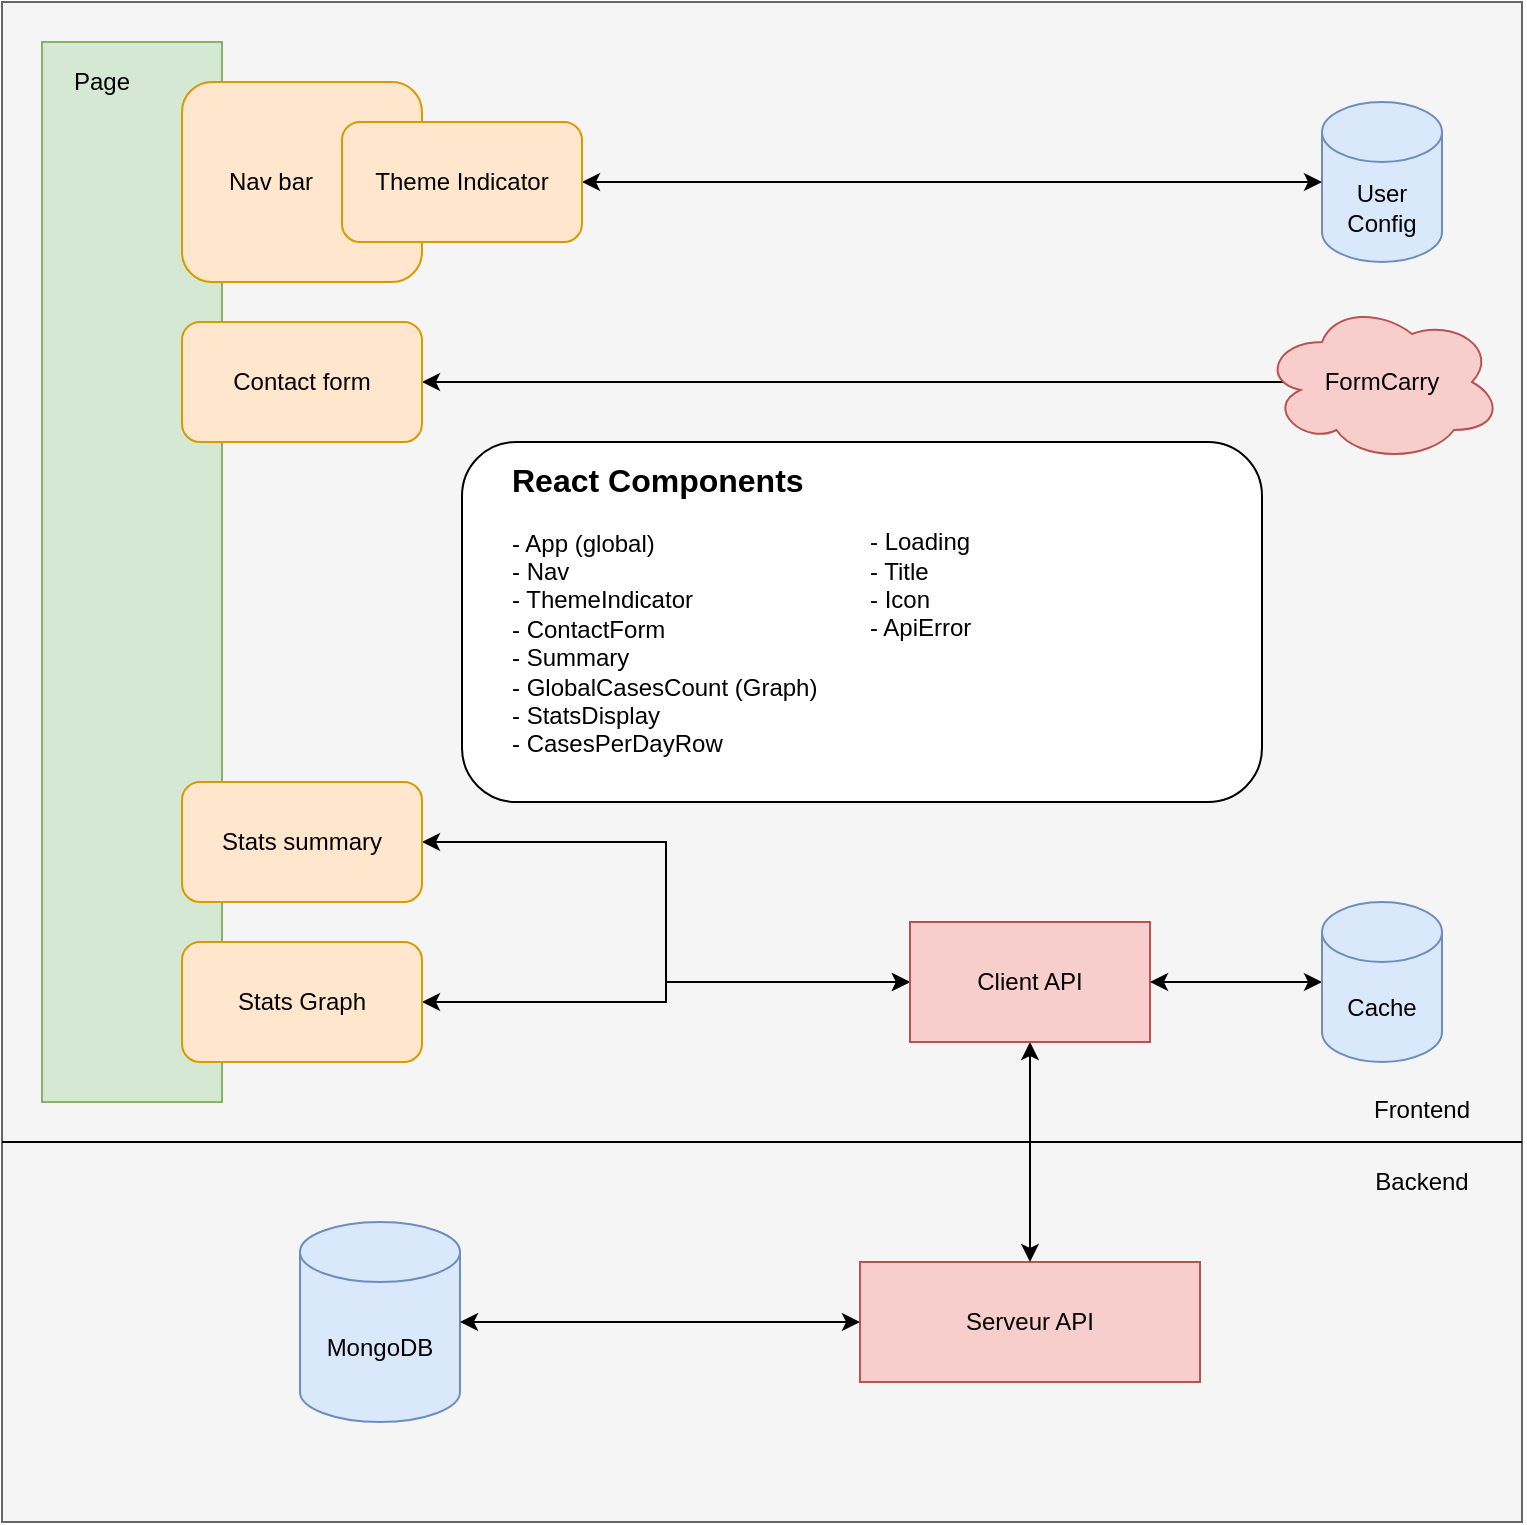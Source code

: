 <mxfile version="14.4.3" type="device"><diagram id="Nhz_eRbRe94JhJd9UzZA" name="Page-1"><mxGraphModel dx="1718" dy="963" grid="1" gridSize="10" guides="1" tooltips="1" connect="1" arrows="1" fold="1" page="1" pageScale="1" pageWidth="827" pageHeight="1169" math="0" shadow="0"><root><mxCell id="0"/><mxCell id="1" parent="0"/><mxCell id="zaZeXLqmIFiB8a8eAc9L-4" value="" style="whiteSpace=wrap;html=1;aspect=fixed;fillColor=#f5f5f5;strokeColor=#666666;fontColor=#333333;" vertex="1" parent="1"><mxGeometry x="40" y="40" width="760" height="760" as="geometry"/></mxCell><mxCell id="zaZeXLqmIFiB8a8eAc9L-8" value="" style="endArrow=none;html=1;exitX=0;exitY=0.75;exitDx=0;exitDy=0;entryX=1;entryY=0.75;entryDx=0;entryDy=0;" edge="1" parent="1" source="zaZeXLqmIFiB8a8eAc9L-4" target="zaZeXLqmIFiB8a8eAc9L-4"><mxGeometry width="50" height="50" relative="1" as="geometry"><mxPoint x="80" y="690" as="sourcePoint"/><mxPoint x="130" y="640" as="targetPoint"/></mxGeometry></mxCell><mxCell id="zaZeXLqmIFiB8a8eAc9L-9" value="" style="group" vertex="1" connectable="0" parent="1"><mxGeometry x="189" y="650" width="450" height="100" as="geometry"/></mxCell><mxCell id="zaZeXLqmIFiB8a8eAc9L-5" value="MongoDB" style="shape=cylinder3;whiteSpace=wrap;html=1;boundedLbl=1;backgroundOutline=1;size=15;fillColor=#dae8fc;strokeColor=#6c8ebf;" vertex="1" parent="zaZeXLqmIFiB8a8eAc9L-9"><mxGeometry width="80" height="100" as="geometry"/></mxCell><mxCell id="zaZeXLqmIFiB8a8eAc9L-6" value="Serveur API" style="rounded=0;whiteSpace=wrap;html=1;fillColor=#f8cecc;strokeColor=#b85450;" vertex="1" parent="zaZeXLqmIFiB8a8eAc9L-9"><mxGeometry x="280" y="20" width="170" height="60" as="geometry"/></mxCell><mxCell id="zaZeXLqmIFiB8a8eAc9L-7" style="edgeStyle=orthogonalEdgeStyle;rounded=0;orthogonalLoop=1;jettySize=auto;html=1;entryX=0;entryY=0.5;entryDx=0;entryDy=0;startArrow=classic;startFill=1;" edge="1" parent="zaZeXLqmIFiB8a8eAc9L-9" source="zaZeXLqmIFiB8a8eAc9L-5" target="zaZeXLqmIFiB8a8eAc9L-6"><mxGeometry relative="1" as="geometry"/></mxCell><mxCell id="zaZeXLqmIFiB8a8eAc9L-13" style="edgeStyle=orthogonalEdgeStyle;rounded=0;orthogonalLoop=1;jettySize=auto;html=1;entryX=0.5;entryY=0;entryDx=0;entryDy=0;startArrow=classic;startFill=1;" edge="1" parent="1" source="zaZeXLqmIFiB8a8eAc9L-10" target="zaZeXLqmIFiB8a8eAc9L-6"><mxGeometry relative="1" as="geometry"/></mxCell><mxCell id="zaZeXLqmIFiB8a8eAc9L-23" style="edgeStyle=orthogonalEdgeStyle;rounded=0;orthogonalLoop=1;jettySize=auto;html=1;exitX=0;exitY=0.5;exitDx=0;exitDy=0;entryX=1;entryY=0.5;entryDx=0;entryDy=0;startArrow=classic;startFill=1;" edge="1" parent="1" source="zaZeXLqmIFiB8a8eAc9L-10" target="zaZeXLqmIFiB8a8eAc9L-21"><mxGeometry relative="1" as="geometry"/></mxCell><mxCell id="zaZeXLqmIFiB8a8eAc9L-24" style="edgeStyle=orthogonalEdgeStyle;rounded=0;orthogonalLoop=1;jettySize=auto;html=1;entryX=1;entryY=0.5;entryDx=0;entryDy=0;startArrow=classic;startFill=1;" edge="1" parent="1" source="zaZeXLqmIFiB8a8eAc9L-10" target="zaZeXLqmIFiB8a8eAc9L-22"><mxGeometry relative="1" as="geometry"/></mxCell><mxCell id="zaZeXLqmIFiB8a8eAc9L-10" value="Client API" style="rounded=0;whiteSpace=wrap;html=1;fillColor=#f8cecc;strokeColor=#b85450;" vertex="1" parent="1"><mxGeometry x="494" y="500" width="120" height="60" as="geometry"/></mxCell><mxCell id="zaZeXLqmIFiB8a8eAc9L-12" style="edgeStyle=orthogonalEdgeStyle;rounded=0;orthogonalLoop=1;jettySize=auto;html=1;entryX=1;entryY=0.5;entryDx=0;entryDy=0;startArrow=classic;startFill=1;" edge="1" parent="1" source="zaZeXLqmIFiB8a8eAc9L-11" target="zaZeXLqmIFiB8a8eAc9L-10"><mxGeometry relative="1" as="geometry"/></mxCell><mxCell id="zaZeXLqmIFiB8a8eAc9L-11" value="Cache" style="shape=cylinder3;whiteSpace=wrap;html=1;boundedLbl=1;backgroundOutline=1;size=15;fillColor=#dae8fc;strokeColor=#6c8ebf;" vertex="1" parent="1"><mxGeometry x="700" y="490" width="60" height="80" as="geometry"/></mxCell><mxCell id="zaZeXLqmIFiB8a8eAc9L-14" value="" style="rounded=0;whiteSpace=wrap;html=1;fillColor=#d5e8d4;strokeColor=#82b366;" vertex="1" parent="1"><mxGeometry x="60" y="60" width="90" height="530" as="geometry"/></mxCell><mxCell id="zaZeXLqmIFiB8a8eAc9L-15" value="Page" style="text;html=1;strokeColor=none;fillColor=none;align=center;verticalAlign=middle;whiteSpace=wrap;rounded=0;" vertex="1" parent="1"><mxGeometry x="70" y="70" width="40" height="20" as="geometry"/></mxCell><mxCell id="zaZeXLqmIFiB8a8eAc9L-16" value="&lt;div&gt;User&lt;br&gt;&lt;/div&gt;&lt;div&gt;Config&lt;/div&gt;" style="shape=cylinder3;whiteSpace=wrap;html=1;boundedLbl=1;backgroundOutline=1;size=15;fillColor=#dae8fc;strokeColor=#6c8ebf;" vertex="1" parent="1"><mxGeometry x="700" y="90" width="60" height="80" as="geometry"/></mxCell><mxCell id="zaZeXLqmIFiB8a8eAc9L-18" style="edgeStyle=orthogonalEdgeStyle;rounded=0;orthogonalLoop=1;jettySize=auto;html=1;entryX=0;entryY=0.5;entryDx=0;entryDy=0;entryPerimeter=0;startArrow=classic;startFill=1;" edge="1" parent="1" source="zaZeXLqmIFiB8a8eAc9L-17" target="zaZeXLqmIFiB8a8eAc9L-16"><mxGeometry relative="1" as="geometry"/></mxCell><mxCell id="zaZeXLqmIFiB8a8eAc9L-19" value="" style="rounded=1;whiteSpace=wrap;html=1;fillColor=#ffe6cc;strokeColor=#d79b00;" vertex="1" parent="1"><mxGeometry x="130" y="80" width="120" height="100" as="geometry"/></mxCell><mxCell id="zaZeXLqmIFiB8a8eAc9L-17" value="Theme Indicator" style="rounded=1;whiteSpace=wrap;html=1;fillColor=#ffe6cc;strokeColor=#d79b00;" vertex="1" parent="1"><mxGeometry x="210" y="100" width="120" height="60" as="geometry"/></mxCell><mxCell id="zaZeXLqmIFiB8a8eAc9L-20" value="Nav bar" style="text;html=1;strokeColor=none;fillColor=none;align=center;verticalAlign=middle;whiteSpace=wrap;rounded=0;" vertex="1" parent="1"><mxGeometry x="149" y="120" width="51" height="20" as="geometry"/></mxCell><mxCell id="zaZeXLqmIFiB8a8eAc9L-21" value="Stats summary" style="rounded=1;whiteSpace=wrap;html=1;fillColor=#ffe6cc;strokeColor=#d79b00;" vertex="1" parent="1"><mxGeometry x="130" y="430" width="120" height="60" as="geometry"/></mxCell><mxCell id="zaZeXLqmIFiB8a8eAc9L-22" value="Stats Graph" style="rounded=1;whiteSpace=wrap;html=1;fillColor=#ffe6cc;strokeColor=#d79b00;" vertex="1" parent="1"><mxGeometry x="130" y="510" width="120" height="60" as="geometry"/></mxCell><mxCell id="zaZeXLqmIFiB8a8eAc9L-27" style="edgeStyle=orthogonalEdgeStyle;rounded=0;orthogonalLoop=1;jettySize=auto;html=1;entryX=0.417;entryY=0.5;entryDx=0;entryDy=0;entryPerimeter=0;startArrow=classic;startFill=1;" edge="1" parent="1" source="zaZeXLqmIFiB8a8eAc9L-25" target="zaZeXLqmIFiB8a8eAc9L-26"><mxGeometry relative="1" as="geometry"/></mxCell><mxCell id="zaZeXLqmIFiB8a8eAc9L-25" value="Contact form" style="rounded=1;whiteSpace=wrap;html=1;fillColor=#ffe6cc;strokeColor=#d79b00;" vertex="1" parent="1"><mxGeometry x="130" y="200" width="120" height="60" as="geometry"/></mxCell><mxCell id="zaZeXLqmIFiB8a8eAc9L-26" value="FormCarry" style="ellipse;shape=cloud;whiteSpace=wrap;html=1;fillColor=#f8cecc;strokeColor=#b85450;" vertex="1" parent="1"><mxGeometry x="670" y="190" width="120" height="80" as="geometry"/></mxCell><mxCell id="zaZeXLqmIFiB8a8eAc9L-28" value="Frontend" style="text;html=1;strokeColor=none;fillColor=none;align=center;verticalAlign=middle;whiteSpace=wrap;rounded=0;" vertex="1" parent="1"><mxGeometry x="730" y="584" width="40" height="20" as="geometry"/></mxCell><mxCell id="zaZeXLqmIFiB8a8eAc9L-29" value="Backend" style="text;html=1;strokeColor=none;fillColor=none;align=center;verticalAlign=middle;whiteSpace=wrap;rounded=0;" vertex="1" parent="1"><mxGeometry x="730" y="620" width="40" height="20" as="geometry"/></mxCell><mxCell id="zaZeXLqmIFiB8a8eAc9L-30" value="" style="rounded=1;whiteSpace=wrap;html=1;" vertex="1" parent="1"><mxGeometry x="270" y="260" width="400" height="180" as="geometry"/></mxCell><mxCell id="zaZeXLqmIFiB8a8eAc9L-31" value="&lt;div&gt;&lt;font size=&quot;1&quot;&gt;&lt;b style=&quot;font-size: 16px&quot;&gt;React Components&lt;/b&gt;&lt;br&gt;&lt;/font&gt;&lt;/div&gt;&lt;div&gt;&lt;br&gt;&lt;/div&gt;&lt;div&gt;- App (global)&lt;/div&gt;&lt;div&gt;- Nav&lt;/div&gt;&lt;div&gt;- ThemeIndicator&lt;/div&gt;&lt;div&gt;- ContactForm&lt;/div&gt;&lt;div&gt;- Summary&lt;/div&gt;&lt;div&gt;- GlobalCasesCount (Graph)&lt;/div&gt;&lt;div&gt;- StatsDisplay&lt;/div&gt;&lt;div&gt;- CasesPerDayRow&lt;/div&gt;" style="text;html=1;strokeColor=none;fillColor=none;spacing=5;spacingTop=-20;whiteSpace=wrap;overflow=hidden;rounded=0;" vertex="1" parent="1"><mxGeometry x="290" y="280" width="190" height="140" as="geometry"/></mxCell><mxCell id="zaZeXLqmIFiB8a8eAc9L-32" value="&lt;div&gt;&lt;br&gt;&lt;/div&gt;&lt;div&gt;&lt;br&gt;&lt;/div&gt;&lt;div&gt;&lt;br&gt;&lt;/div&gt;&lt;div&gt;- Loading&lt;/div&gt;&lt;div&gt;- Title&lt;/div&gt;&lt;div&gt;- Icon&lt;/div&gt;&lt;div&gt;- ApiError&lt;br&gt;&lt;/div&gt;" style="text;html=1;strokeColor=none;fillColor=none;spacing=5;spacingTop=-20;whiteSpace=wrap;overflow=hidden;rounded=0;" vertex="1" parent="1"><mxGeometry x="469" y="270" width="190" height="150" as="geometry"/></mxCell></root></mxGraphModel></diagram></mxfile>